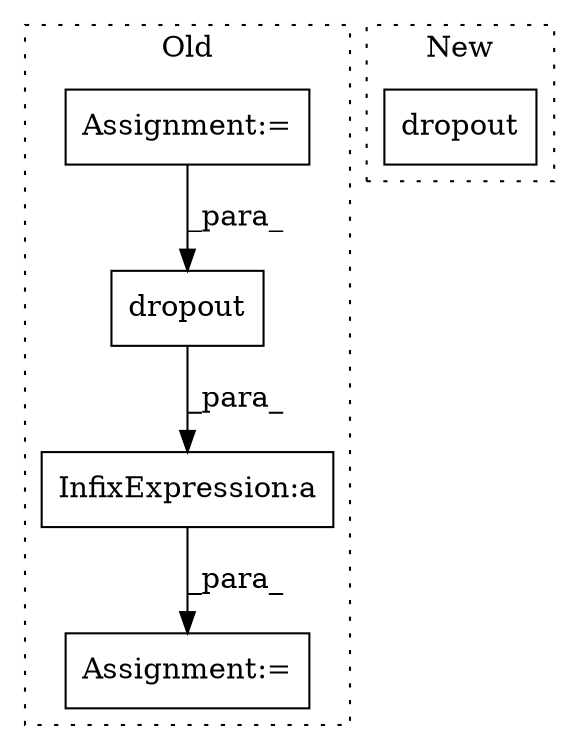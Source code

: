 digraph G {
subgraph cluster0 {
1 [label="dropout" a="32" s="21882,21900" l="8,1" shape="box"];
3 [label="Assignment:=" a="7" s="21871" l="1" shape="box"];
4 [label="Assignment:=" a="7" s="21838" l="1" shape="box"];
5 [label="InfixExpression:a" a="27" s="21874" l="3" shape="box"];
label = "Old";
style="dotted";
}
subgraph cluster1 {
2 [label="dropout" a="32" s="21751,21833" l="8,1" shape="box"];
label = "New";
style="dotted";
}
1 -> 5 [label="_para_"];
4 -> 1 [label="_para_"];
5 -> 3 [label="_para_"];
}